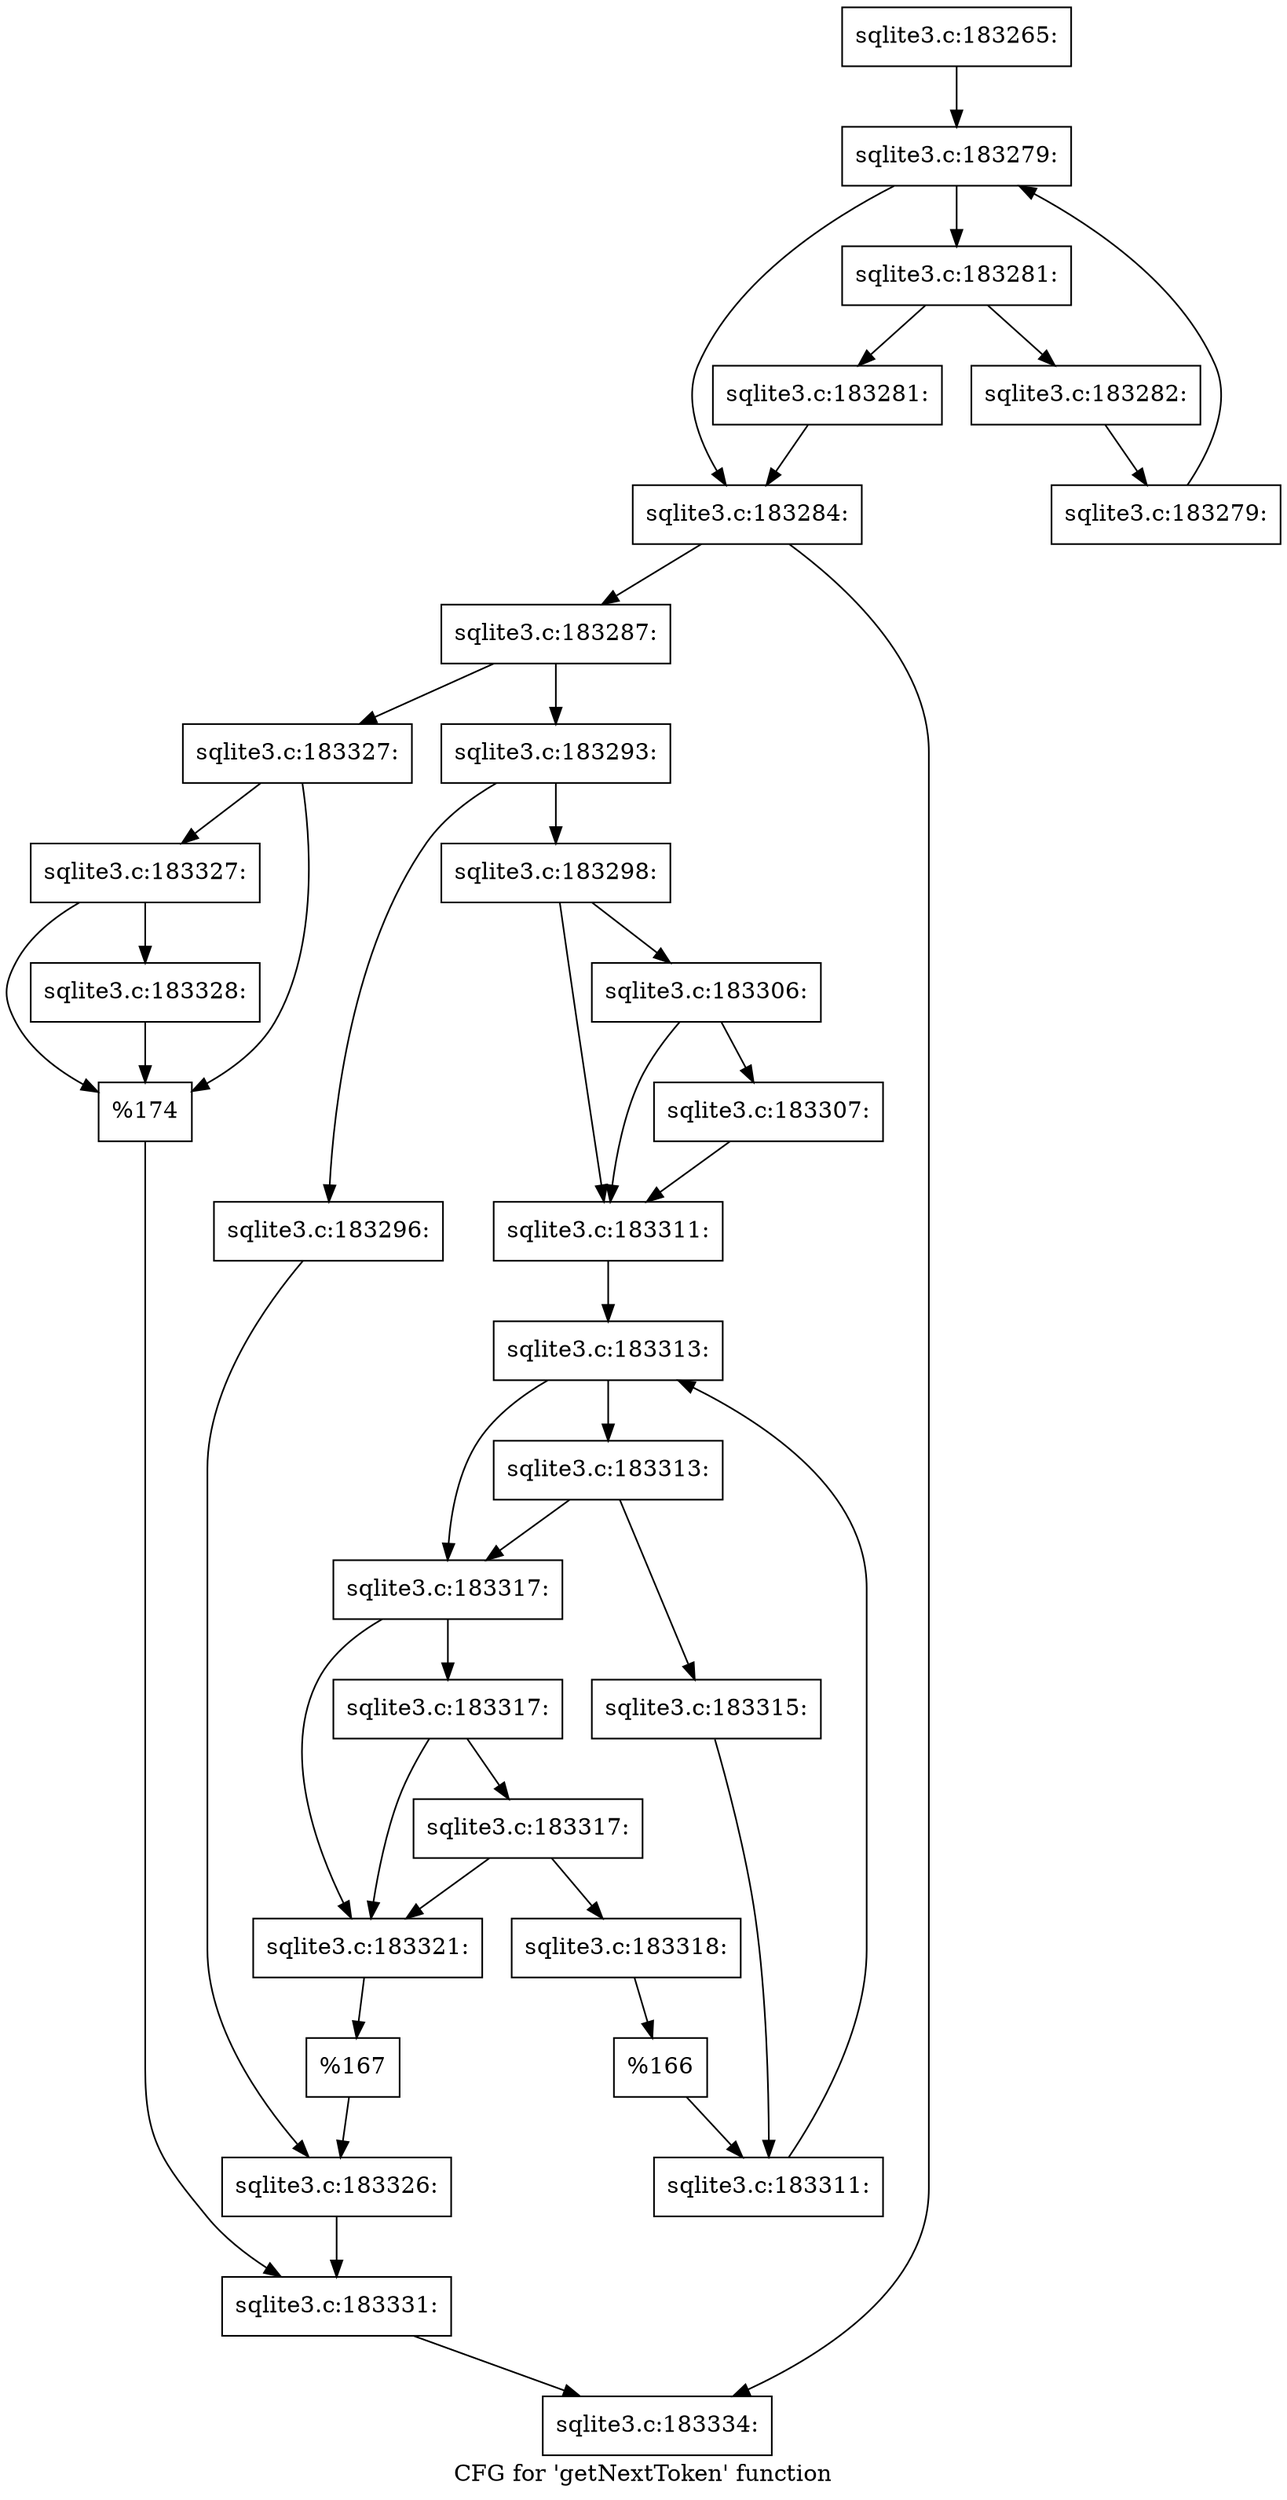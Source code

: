 digraph "CFG for 'getNextToken' function" {
	label="CFG for 'getNextToken' function";

	Node0x55c0fae4c610 [shape=record,label="{sqlite3.c:183265:}"];
	Node0x55c0fae4c610 -> Node0x55c0fae609d0;
	Node0x55c0fae609d0 [shape=record,label="{sqlite3.c:183279:}"];
	Node0x55c0fae609d0 -> Node0x55c0fae60bf0;
	Node0x55c0fae609d0 -> Node0x55c0fae60820;
	Node0x55c0fae60bf0 [shape=record,label="{sqlite3.c:183281:}"];
	Node0x55c0fae60bf0 -> Node0x55c0fae61170;
	Node0x55c0fae60bf0 -> Node0x55c0fae611c0;
	Node0x55c0fae61170 [shape=record,label="{sqlite3.c:183281:}"];
	Node0x55c0fae61170 -> Node0x55c0fae60820;
	Node0x55c0fae611c0 [shape=record,label="{sqlite3.c:183282:}"];
	Node0x55c0fae611c0 -> Node0x55c0fae60b60;
	Node0x55c0fae60b60 [shape=record,label="{sqlite3.c:183279:}"];
	Node0x55c0fae60b60 -> Node0x55c0fae609d0;
	Node0x55c0fae60820 [shape=record,label="{sqlite3.c:183284:}"];
	Node0x55c0fae60820 -> Node0x55c0fae62270;
	Node0x55c0fae60820 -> Node0x55c0fae623f0;
	Node0x55c0fae62270 [shape=record,label="{sqlite3.c:183287:}"];
	Node0x55c0fae62270 -> Node0x55c0fae63fe0;
	Node0x55c0fae62270 -> Node0x55c0fae642f0;
	Node0x55c0fae63fe0 [shape=record,label="{sqlite3.c:183293:}"];
	Node0x55c0fae63fe0 -> Node0x55c0fae64d80;
	Node0x55c0fae63fe0 -> Node0x55c0fae64ce0;
	Node0x55c0fae64ce0 [shape=record,label="{sqlite3.c:183296:}"];
	Node0x55c0fae64ce0 -> Node0x55c0fae64d30;
	Node0x55c0fae64d80 [shape=record,label="{sqlite3.c:183298:}"];
	Node0x55c0fae64d80 -> Node0x55c0fae67a80;
	Node0x55c0fae64d80 -> Node0x55c0fae67a30;
	Node0x55c0fae67a80 [shape=record,label="{sqlite3.c:183306:}"];
	Node0x55c0fae67a80 -> Node0x55c0fae679e0;
	Node0x55c0fae67a80 -> Node0x55c0fae67a30;
	Node0x55c0fae679e0 [shape=record,label="{sqlite3.c:183307:}"];
	Node0x55c0fae679e0 -> Node0x55c0fae67a30;
	Node0x55c0fae67a30 [shape=record,label="{sqlite3.c:183311:}"];
	Node0x55c0fae67a30 -> Node0x55c0fae68db0;
	Node0x55c0fae68db0 [shape=record,label="{sqlite3.c:183313:}"];
	Node0x55c0fae68db0 -> Node0x55c0fae69070;
	Node0x55c0fae68db0 -> Node0x55c0fae69020;
	Node0x55c0fae69070 [shape=record,label="{sqlite3.c:183313:}"];
	Node0x55c0fae69070 -> Node0x55c0fae68f80;
	Node0x55c0fae69070 -> Node0x55c0fae69020;
	Node0x55c0fae68f80 [shape=record,label="{sqlite3.c:183315:}"];
	Node0x55c0fae68f80 -> Node0x55c0fae68fd0;
	Node0x55c0fae69020 [shape=record,label="{sqlite3.c:183317:}"];
	Node0x55c0fae69020 -> Node0x55c0fae6a0b0;
	Node0x55c0fae69020 -> Node0x55c0fae69fe0;
	Node0x55c0fae6a0b0 [shape=record,label="{sqlite3.c:183317:}"];
	Node0x55c0fae6a0b0 -> Node0x55c0fae6a030;
	Node0x55c0fae6a0b0 -> Node0x55c0fae69fe0;
	Node0x55c0fae6a030 [shape=record,label="{sqlite3.c:183317:}"];
	Node0x55c0fae6a030 -> Node0x55c0fae69f40;
	Node0x55c0fae6a030 -> Node0x55c0fae69fe0;
	Node0x55c0fae69f40 [shape=record,label="{sqlite3.c:183318:}"];
	Node0x55c0fae69f40 -> Node0x55c0fae69f90;
	Node0x55c0fae69fe0 [shape=record,label="{sqlite3.c:183321:}"];
	Node0x55c0fae69fe0 -> Node0x55c0fae68d30;
	Node0x55c0fae69f90 [shape=record,label="{%166}"];
	Node0x55c0fae69f90 -> Node0x55c0fae68fd0;
	Node0x55c0fae68fd0 [shape=record,label="{sqlite3.c:183311:}"];
	Node0x55c0fae68fd0 -> Node0x55c0fae68db0;
	Node0x55c0fae68d30 [shape=record,label="{%167}"];
	Node0x55c0fae68d30 -> Node0x55c0fae64d30;
	Node0x55c0fae64d30 [shape=record,label="{sqlite3.c:183326:}"];
	Node0x55c0fae64d30 -> Node0x55c0fae642a0;
	Node0x55c0fae642f0 [shape=record,label="{sqlite3.c:183327:}"];
	Node0x55c0fae642f0 -> Node0x55c0fae6bc90;
	Node0x55c0fae642f0 -> Node0x55c0fae6bc40;
	Node0x55c0fae6bc90 [shape=record,label="{sqlite3.c:183327:}"];
	Node0x55c0fae6bc90 -> Node0x55c0fae68bd0;
	Node0x55c0fae6bc90 -> Node0x55c0fae6bc40;
	Node0x55c0fae68bd0 [shape=record,label="{sqlite3.c:183328:}"];
	Node0x55c0fae68bd0 -> Node0x55c0fae6bc40;
	Node0x55c0fae6bc40 [shape=record,label="{%174}"];
	Node0x55c0fae6bc40 -> Node0x55c0fae642a0;
	Node0x55c0fae642a0 [shape=record,label="{sqlite3.c:183331:}"];
	Node0x55c0fae642a0 -> Node0x55c0fae623f0;
	Node0x55c0fae623f0 [shape=record,label="{sqlite3.c:183334:}"];
}
